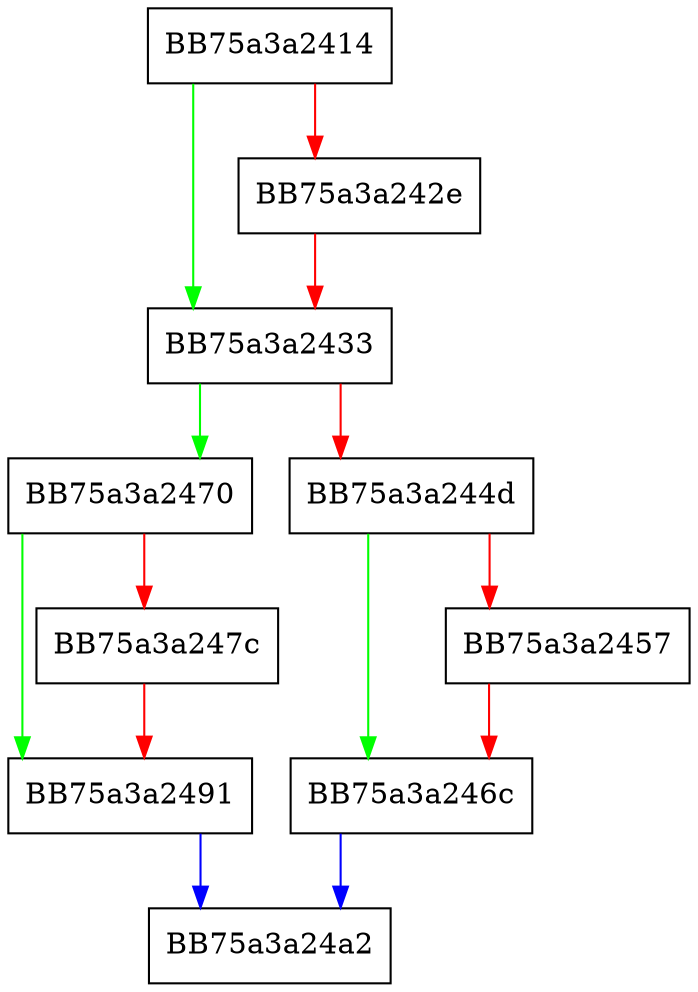 digraph CreateNameInfoStore {
  node [shape="box"];
  graph [splines=ortho];
  BB75a3a2414 -> BB75a3a2433 [color="green"];
  BB75a3a2414 -> BB75a3a242e [color="red"];
  BB75a3a242e -> BB75a3a2433 [color="red"];
  BB75a3a2433 -> BB75a3a2470 [color="green"];
  BB75a3a2433 -> BB75a3a244d [color="red"];
  BB75a3a244d -> BB75a3a246c [color="green"];
  BB75a3a244d -> BB75a3a2457 [color="red"];
  BB75a3a2457 -> BB75a3a246c [color="red"];
  BB75a3a246c -> BB75a3a24a2 [color="blue"];
  BB75a3a2470 -> BB75a3a2491 [color="green"];
  BB75a3a2470 -> BB75a3a247c [color="red"];
  BB75a3a247c -> BB75a3a2491 [color="red"];
  BB75a3a2491 -> BB75a3a24a2 [color="blue"];
}